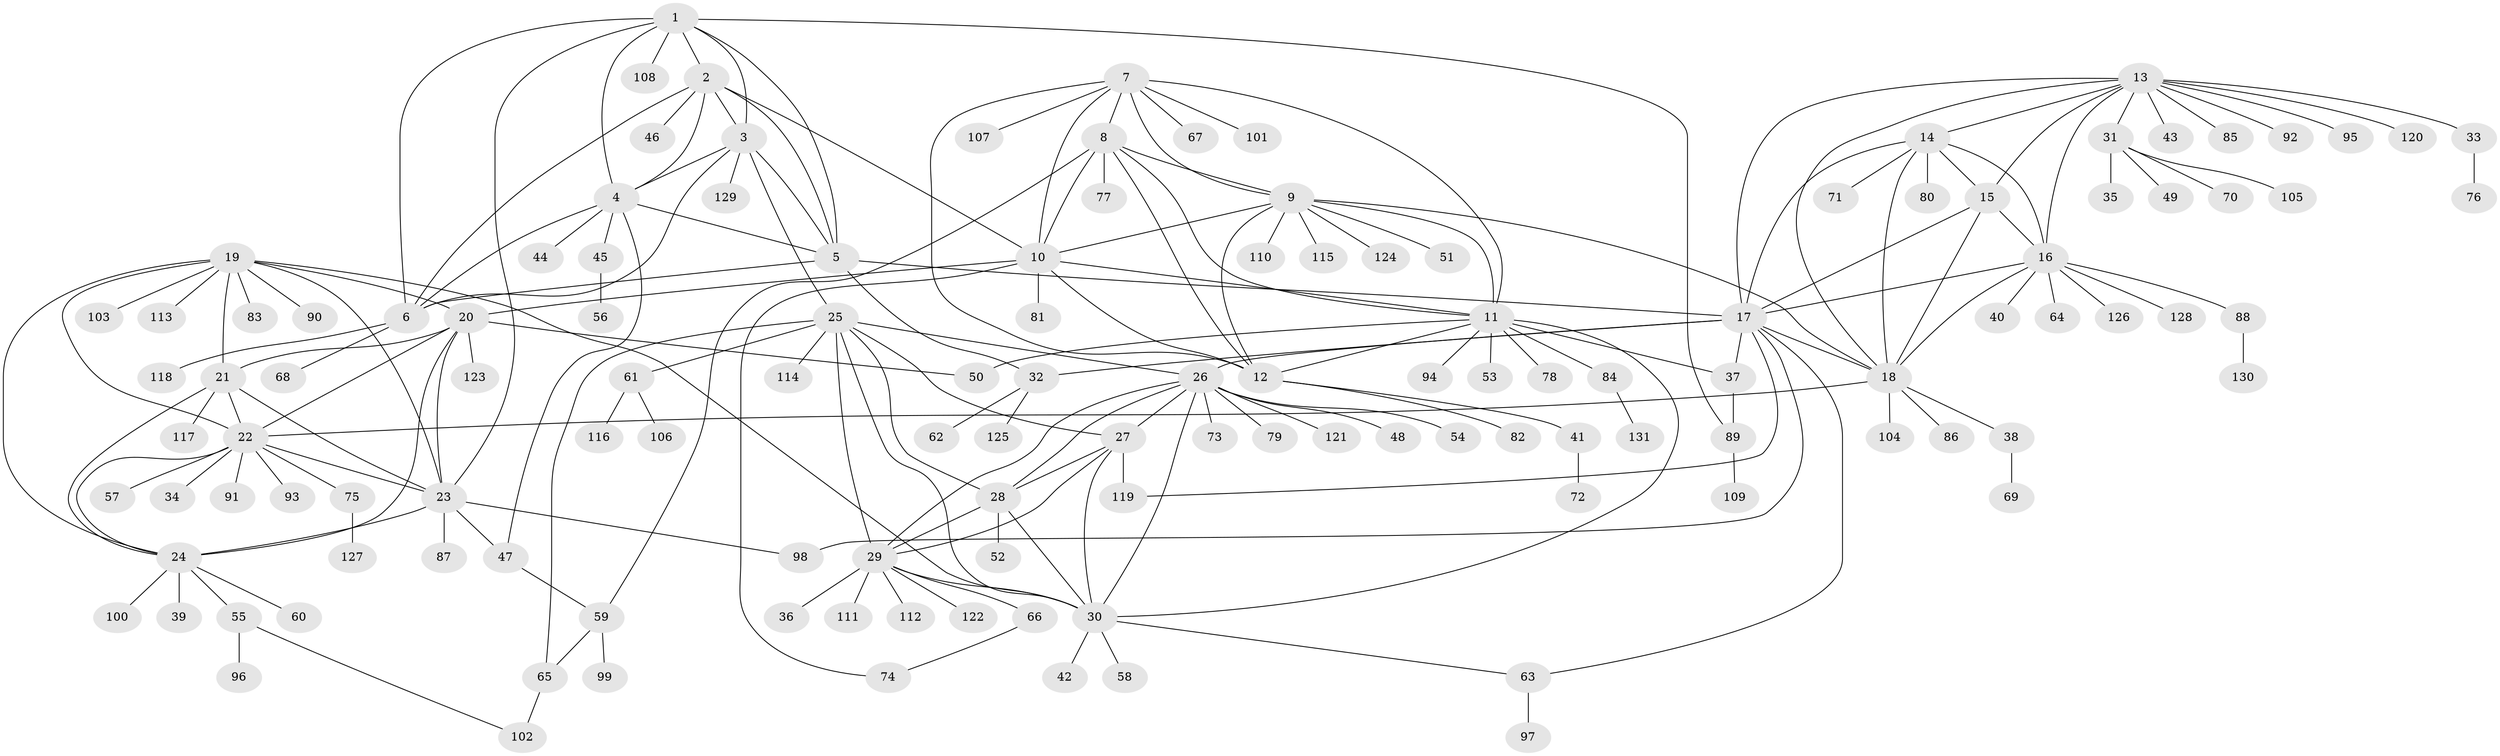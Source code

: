 // coarse degree distribution, {5: 0.03773584905660377, 6: 0.09433962264150944, 7: 0.1320754716981132, 11: 0.018867924528301886, 8: 0.07547169811320754, 4: 0.03773584905660377, 10: 0.018867924528301886, 3: 0.09433962264150944, 2: 0.1320754716981132, 1: 0.3584905660377358}
// Generated by graph-tools (version 1.1) at 2025/52/03/04/25 22:52:24]
// undirected, 131 vertices, 198 edges
graph export_dot {
  node [color=gray90,style=filled];
  1;
  2;
  3;
  4;
  5;
  6;
  7;
  8;
  9;
  10;
  11;
  12;
  13;
  14;
  15;
  16;
  17;
  18;
  19;
  20;
  21;
  22;
  23;
  24;
  25;
  26;
  27;
  28;
  29;
  30;
  31;
  32;
  33;
  34;
  35;
  36;
  37;
  38;
  39;
  40;
  41;
  42;
  43;
  44;
  45;
  46;
  47;
  48;
  49;
  50;
  51;
  52;
  53;
  54;
  55;
  56;
  57;
  58;
  59;
  60;
  61;
  62;
  63;
  64;
  65;
  66;
  67;
  68;
  69;
  70;
  71;
  72;
  73;
  74;
  75;
  76;
  77;
  78;
  79;
  80;
  81;
  82;
  83;
  84;
  85;
  86;
  87;
  88;
  89;
  90;
  91;
  92;
  93;
  94;
  95;
  96;
  97;
  98;
  99;
  100;
  101;
  102;
  103;
  104;
  105;
  106;
  107;
  108;
  109;
  110;
  111;
  112;
  113;
  114;
  115;
  116;
  117;
  118;
  119;
  120;
  121;
  122;
  123;
  124;
  125;
  126;
  127;
  128;
  129;
  130;
  131;
  1 -- 2;
  1 -- 3;
  1 -- 4;
  1 -- 5;
  1 -- 6;
  1 -- 23;
  1 -- 89;
  1 -- 108;
  2 -- 3;
  2 -- 4;
  2 -- 5;
  2 -- 6;
  2 -- 10;
  2 -- 46;
  3 -- 4;
  3 -- 5;
  3 -- 6;
  3 -- 25;
  3 -- 129;
  4 -- 5;
  4 -- 6;
  4 -- 44;
  4 -- 45;
  4 -- 47;
  5 -- 6;
  5 -- 17;
  5 -- 32;
  6 -- 68;
  6 -- 118;
  7 -- 8;
  7 -- 9;
  7 -- 10;
  7 -- 11;
  7 -- 12;
  7 -- 67;
  7 -- 101;
  7 -- 107;
  8 -- 9;
  8 -- 10;
  8 -- 11;
  8 -- 12;
  8 -- 59;
  8 -- 77;
  9 -- 10;
  9 -- 11;
  9 -- 12;
  9 -- 18;
  9 -- 51;
  9 -- 110;
  9 -- 115;
  9 -- 124;
  10 -- 11;
  10 -- 12;
  10 -- 20;
  10 -- 74;
  10 -- 81;
  11 -- 12;
  11 -- 30;
  11 -- 37;
  11 -- 50;
  11 -- 53;
  11 -- 78;
  11 -- 84;
  11 -- 94;
  12 -- 41;
  12 -- 82;
  13 -- 14;
  13 -- 15;
  13 -- 16;
  13 -- 17;
  13 -- 18;
  13 -- 31;
  13 -- 33;
  13 -- 43;
  13 -- 85;
  13 -- 92;
  13 -- 95;
  13 -- 120;
  14 -- 15;
  14 -- 16;
  14 -- 17;
  14 -- 18;
  14 -- 71;
  14 -- 80;
  15 -- 16;
  15 -- 17;
  15 -- 18;
  16 -- 17;
  16 -- 18;
  16 -- 40;
  16 -- 64;
  16 -- 88;
  16 -- 126;
  16 -- 128;
  17 -- 18;
  17 -- 26;
  17 -- 32;
  17 -- 37;
  17 -- 63;
  17 -- 98;
  17 -- 119;
  18 -- 22;
  18 -- 38;
  18 -- 86;
  18 -- 104;
  19 -- 20;
  19 -- 21;
  19 -- 22;
  19 -- 23;
  19 -- 24;
  19 -- 30;
  19 -- 83;
  19 -- 90;
  19 -- 103;
  19 -- 113;
  20 -- 21;
  20 -- 22;
  20 -- 23;
  20 -- 24;
  20 -- 50;
  20 -- 123;
  21 -- 22;
  21 -- 23;
  21 -- 24;
  21 -- 117;
  22 -- 23;
  22 -- 24;
  22 -- 34;
  22 -- 57;
  22 -- 75;
  22 -- 91;
  22 -- 93;
  23 -- 24;
  23 -- 47;
  23 -- 87;
  23 -- 98;
  24 -- 39;
  24 -- 55;
  24 -- 60;
  24 -- 100;
  25 -- 26;
  25 -- 27;
  25 -- 28;
  25 -- 29;
  25 -- 30;
  25 -- 61;
  25 -- 65;
  25 -- 114;
  26 -- 27;
  26 -- 28;
  26 -- 29;
  26 -- 30;
  26 -- 48;
  26 -- 54;
  26 -- 73;
  26 -- 79;
  26 -- 121;
  27 -- 28;
  27 -- 29;
  27 -- 30;
  27 -- 119;
  28 -- 29;
  28 -- 30;
  28 -- 52;
  29 -- 30;
  29 -- 36;
  29 -- 66;
  29 -- 111;
  29 -- 112;
  29 -- 122;
  30 -- 42;
  30 -- 58;
  30 -- 63;
  31 -- 35;
  31 -- 49;
  31 -- 70;
  31 -- 105;
  32 -- 62;
  32 -- 125;
  33 -- 76;
  37 -- 89;
  38 -- 69;
  41 -- 72;
  45 -- 56;
  47 -- 59;
  55 -- 96;
  55 -- 102;
  59 -- 65;
  59 -- 99;
  61 -- 106;
  61 -- 116;
  63 -- 97;
  65 -- 102;
  66 -- 74;
  75 -- 127;
  84 -- 131;
  88 -- 130;
  89 -- 109;
}
